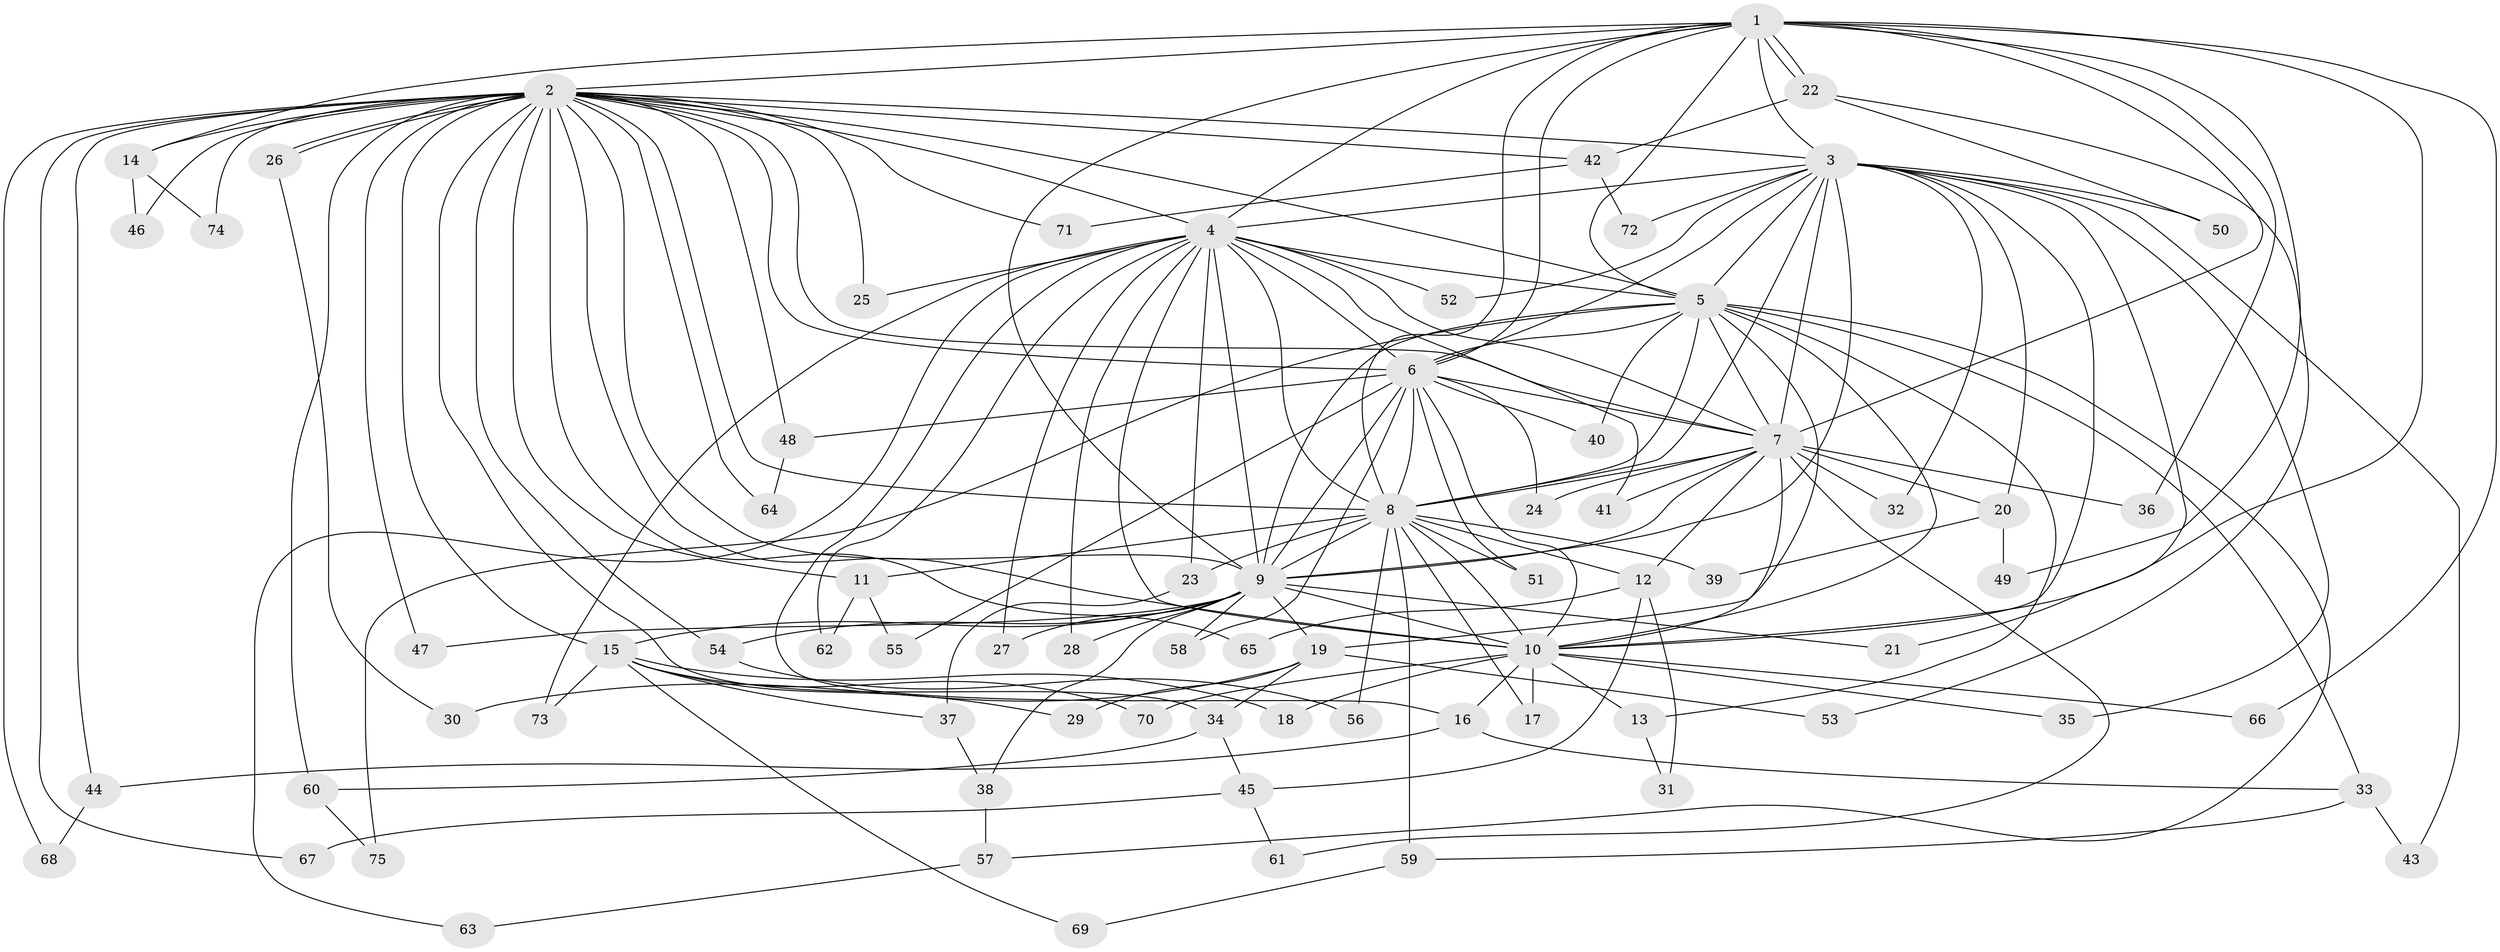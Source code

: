 // coarse degree distribution, {20: 0.018518518518518517, 28: 0.018518518518518517, 12: 0.037037037037037035, 21: 0.018518518518518517, 11: 0.037037037037037035, 3: 0.2037037037037037, 7: 0.018518518518518517, 8: 0.037037037037037035, 4: 0.05555555555555555, 2: 0.5370370370370371, 5: 0.018518518518518517}
// Generated by graph-tools (version 1.1) at 2025/23/03/03/25 07:23:36]
// undirected, 75 vertices, 175 edges
graph export_dot {
graph [start="1"]
  node [color=gray90,style=filled];
  1;
  2;
  3;
  4;
  5;
  6;
  7;
  8;
  9;
  10;
  11;
  12;
  13;
  14;
  15;
  16;
  17;
  18;
  19;
  20;
  21;
  22;
  23;
  24;
  25;
  26;
  27;
  28;
  29;
  30;
  31;
  32;
  33;
  34;
  35;
  36;
  37;
  38;
  39;
  40;
  41;
  42;
  43;
  44;
  45;
  46;
  47;
  48;
  49;
  50;
  51;
  52;
  53;
  54;
  55;
  56;
  57;
  58;
  59;
  60;
  61;
  62;
  63;
  64;
  65;
  66;
  67;
  68;
  69;
  70;
  71;
  72;
  73;
  74;
  75;
  1 -- 2;
  1 -- 3;
  1 -- 4;
  1 -- 5;
  1 -- 6;
  1 -- 7;
  1 -- 8;
  1 -- 9;
  1 -- 10;
  1 -- 14;
  1 -- 22;
  1 -- 22;
  1 -- 36;
  1 -- 49;
  1 -- 66;
  2 -- 3;
  2 -- 4;
  2 -- 5;
  2 -- 6;
  2 -- 7;
  2 -- 8;
  2 -- 9;
  2 -- 10;
  2 -- 11;
  2 -- 14;
  2 -- 15;
  2 -- 25;
  2 -- 26;
  2 -- 26;
  2 -- 34;
  2 -- 42;
  2 -- 44;
  2 -- 46;
  2 -- 47;
  2 -- 48;
  2 -- 54;
  2 -- 60;
  2 -- 64;
  2 -- 65;
  2 -- 67;
  2 -- 68;
  2 -- 71;
  2 -- 74;
  3 -- 4;
  3 -- 5;
  3 -- 6;
  3 -- 7;
  3 -- 8;
  3 -- 9;
  3 -- 10;
  3 -- 20;
  3 -- 21;
  3 -- 32;
  3 -- 35;
  3 -- 43;
  3 -- 50;
  3 -- 52;
  3 -- 72;
  4 -- 5;
  4 -- 6;
  4 -- 7;
  4 -- 8;
  4 -- 9;
  4 -- 10;
  4 -- 16;
  4 -- 23;
  4 -- 25;
  4 -- 27;
  4 -- 28;
  4 -- 41;
  4 -- 52;
  4 -- 62;
  4 -- 63;
  4 -- 73;
  5 -- 6;
  5 -- 7;
  5 -- 8;
  5 -- 9;
  5 -- 10;
  5 -- 13;
  5 -- 19;
  5 -- 33;
  5 -- 40;
  5 -- 57;
  5 -- 75;
  6 -- 7;
  6 -- 8;
  6 -- 9;
  6 -- 10;
  6 -- 24;
  6 -- 40;
  6 -- 48;
  6 -- 51;
  6 -- 55;
  6 -- 58;
  7 -- 8;
  7 -- 9;
  7 -- 10;
  7 -- 12;
  7 -- 20;
  7 -- 24;
  7 -- 32;
  7 -- 36;
  7 -- 41;
  7 -- 61;
  8 -- 9;
  8 -- 10;
  8 -- 11;
  8 -- 12;
  8 -- 17;
  8 -- 23;
  8 -- 39;
  8 -- 51;
  8 -- 56;
  8 -- 59;
  9 -- 10;
  9 -- 15;
  9 -- 19;
  9 -- 21;
  9 -- 27;
  9 -- 28;
  9 -- 38;
  9 -- 47;
  9 -- 54;
  9 -- 58;
  10 -- 13;
  10 -- 16;
  10 -- 17;
  10 -- 18;
  10 -- 35;
  10 -- 66;
  10 -- 70;
  11 -- 55;
  11 -- 62;
  12 -- 31;
  12 -- 45;
  12 -- 65;
  13 -- 31;
  14 -- 46;
  14 -- 74;
  15 -- 18;
  15 -- 29;
  15 -- 37;
  15 -- 69;
  15 -- 70;
  15 -- 73;
  16 -- 33;
  16 -- 44;
  19 -- 29;
  19 -- 30;
  19 -- 34;
  19 -- 53;
  20 -- 39;
  20 -- 49;
  22 -- 42;
  22 -- 50;
  22 -- 53;
  23 -- 37;
  26 -- 30;
  33 -- 43;
  33 -- 59;
  34 -- 45;
  34 -- 60;
  37 -- 38;
  38 -- 57;
  42 -- 71;
  42 -- 72;
  44 -- 68;
  45 -- 61;
  45 -- 67;
  48 -- 64;
  54 -- 56;
  57 -- 63;
  59 -- 69;
  60 -- 75;
}
